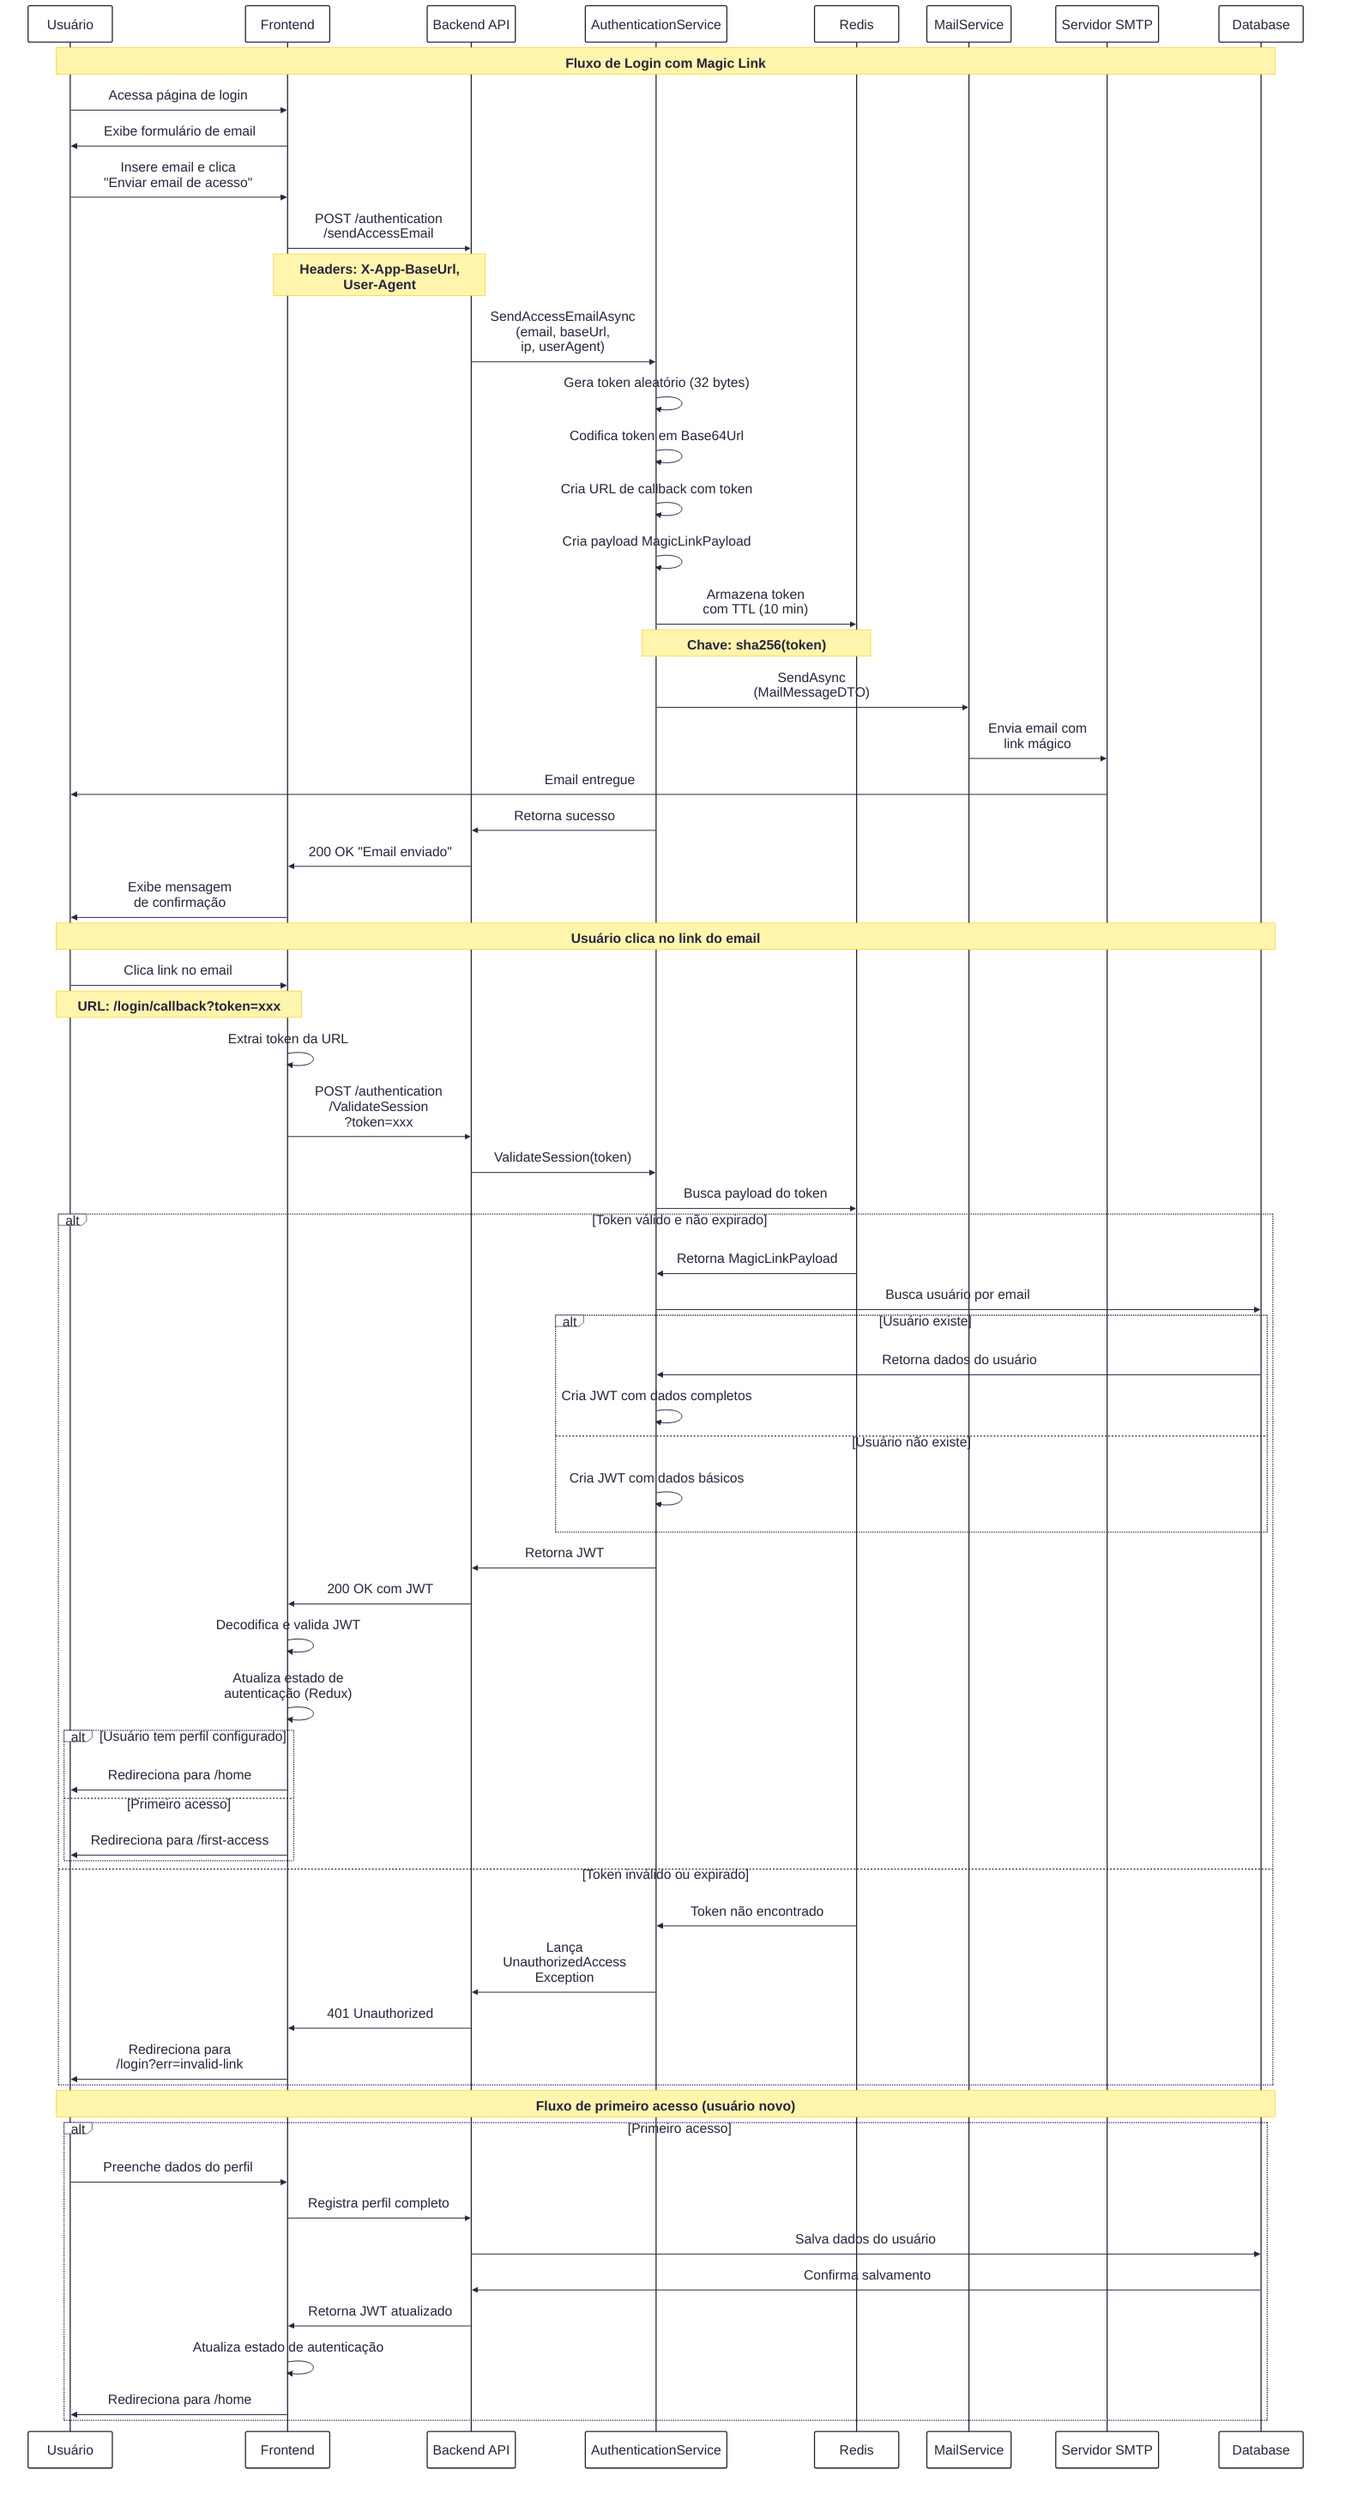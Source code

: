 ---
config:
  theme: redux
  fontSize: 24
---
sequenceDiagram
    participant U as Usuário
    participant F as Frontend
    participant API as Backend API
    participant AS as AuthenticationService
    participant R as Redis
    participant MS as MailService
    participant SP as Servidor SMTP
    participant DB as Database
    Note over U, DB: Fluxo de Login com Magic Link
    U->>F: Acessa página de login
    F->>U: Exibe formulário de email
    U->>F: Insere email e clica <br> "Enviar email de acesso"
    F->>API: POST /authentication<br>/sendAccessEmail
    Note over F, API: Headers: X-App-BaseUrl,<br>User-Agent
    API->>AS: SendAccessEmailAsync<br>(email, baseUrl,<br>ip, userAgent)
    AS->>AS: Gera token aleatório (32 bytes)
    AS->>AS: Codifica token em Base64Url
    AS->>AS: Cria URL de callback com token
    AS->>AS: Cria payload MagicLinkPayload
    AS->>R: Armazena token<br>com TTL (10 min)
    Note over AS, R: Chave: sha256(token)
    AS->>MS: SendAsync<br>(MailMessageDTO)
    MS->>SP: Envia email com<br>link mágico
    SP->>U: Email entregue
    AS->>API: Retorna sucesso
    API->>F: 200 OK "Email enviado"
    F->>U: Exibe mensagem<br>de confirmação
    Note over U, DB: Usuário clica no link do email
    U->>F: Clica link no email
    Note over U, F: URL: /login/callback?token=xxx
    F->>F: Extrai token da URL
    F->>API: POST /authentication<br>/ValidateSession<br>?token=xxx
    API->>AS: ValidateSession(token)
    AS->>R: Busca payload do token
    alt Token válido e não expirado
        R->>AS: Retorna MagicLinkPayload
        AS->>DB: Busca usuário por email
        alt Usuário existe
            DB->>AS: Retorna dados do usuário
            AS->>AS: Cria JWT com dados completos
        else Usuário não existe
            AS->>AS: Cria JWT com dados básicos
        end
        AS->>API: Retorna JWT
        API->>F: 200 OK com JWT
        F->>F: Decodifica e valida JWT
        F->>F: Atualiza estado de<br>autenticação (Redux)
        alt Usuário tem perfil configurado
            F->>U: Redireciona para /home
        else Primeiro acesso
            F->>U: Redireciona para /first-access
        end
    else Token inválido ou expirado
        R->>AS: Token não encontrado
        AS->>API: Lança <br>UnauthorizedAccess<br>Exception
        API->>F: 401 Unauthorized
        F->>U: Redireciona para<br>/login?err=invalid-link
    end
    Note over U, DB: Fluxo de primeiro acesso (usuário novo)
    alt Primeiro acesso
        U->>F: Preenche dados do perfil
        F->>API: Registra perfil completo
        API->>DB: Salva dados do usuário
        DB->>API: Confirma salvamento
        API->>F: Retorna JWT atualizado
        F->>F: Atualiza estado de autenticação
        F->>U: Redireciona para /home
    end